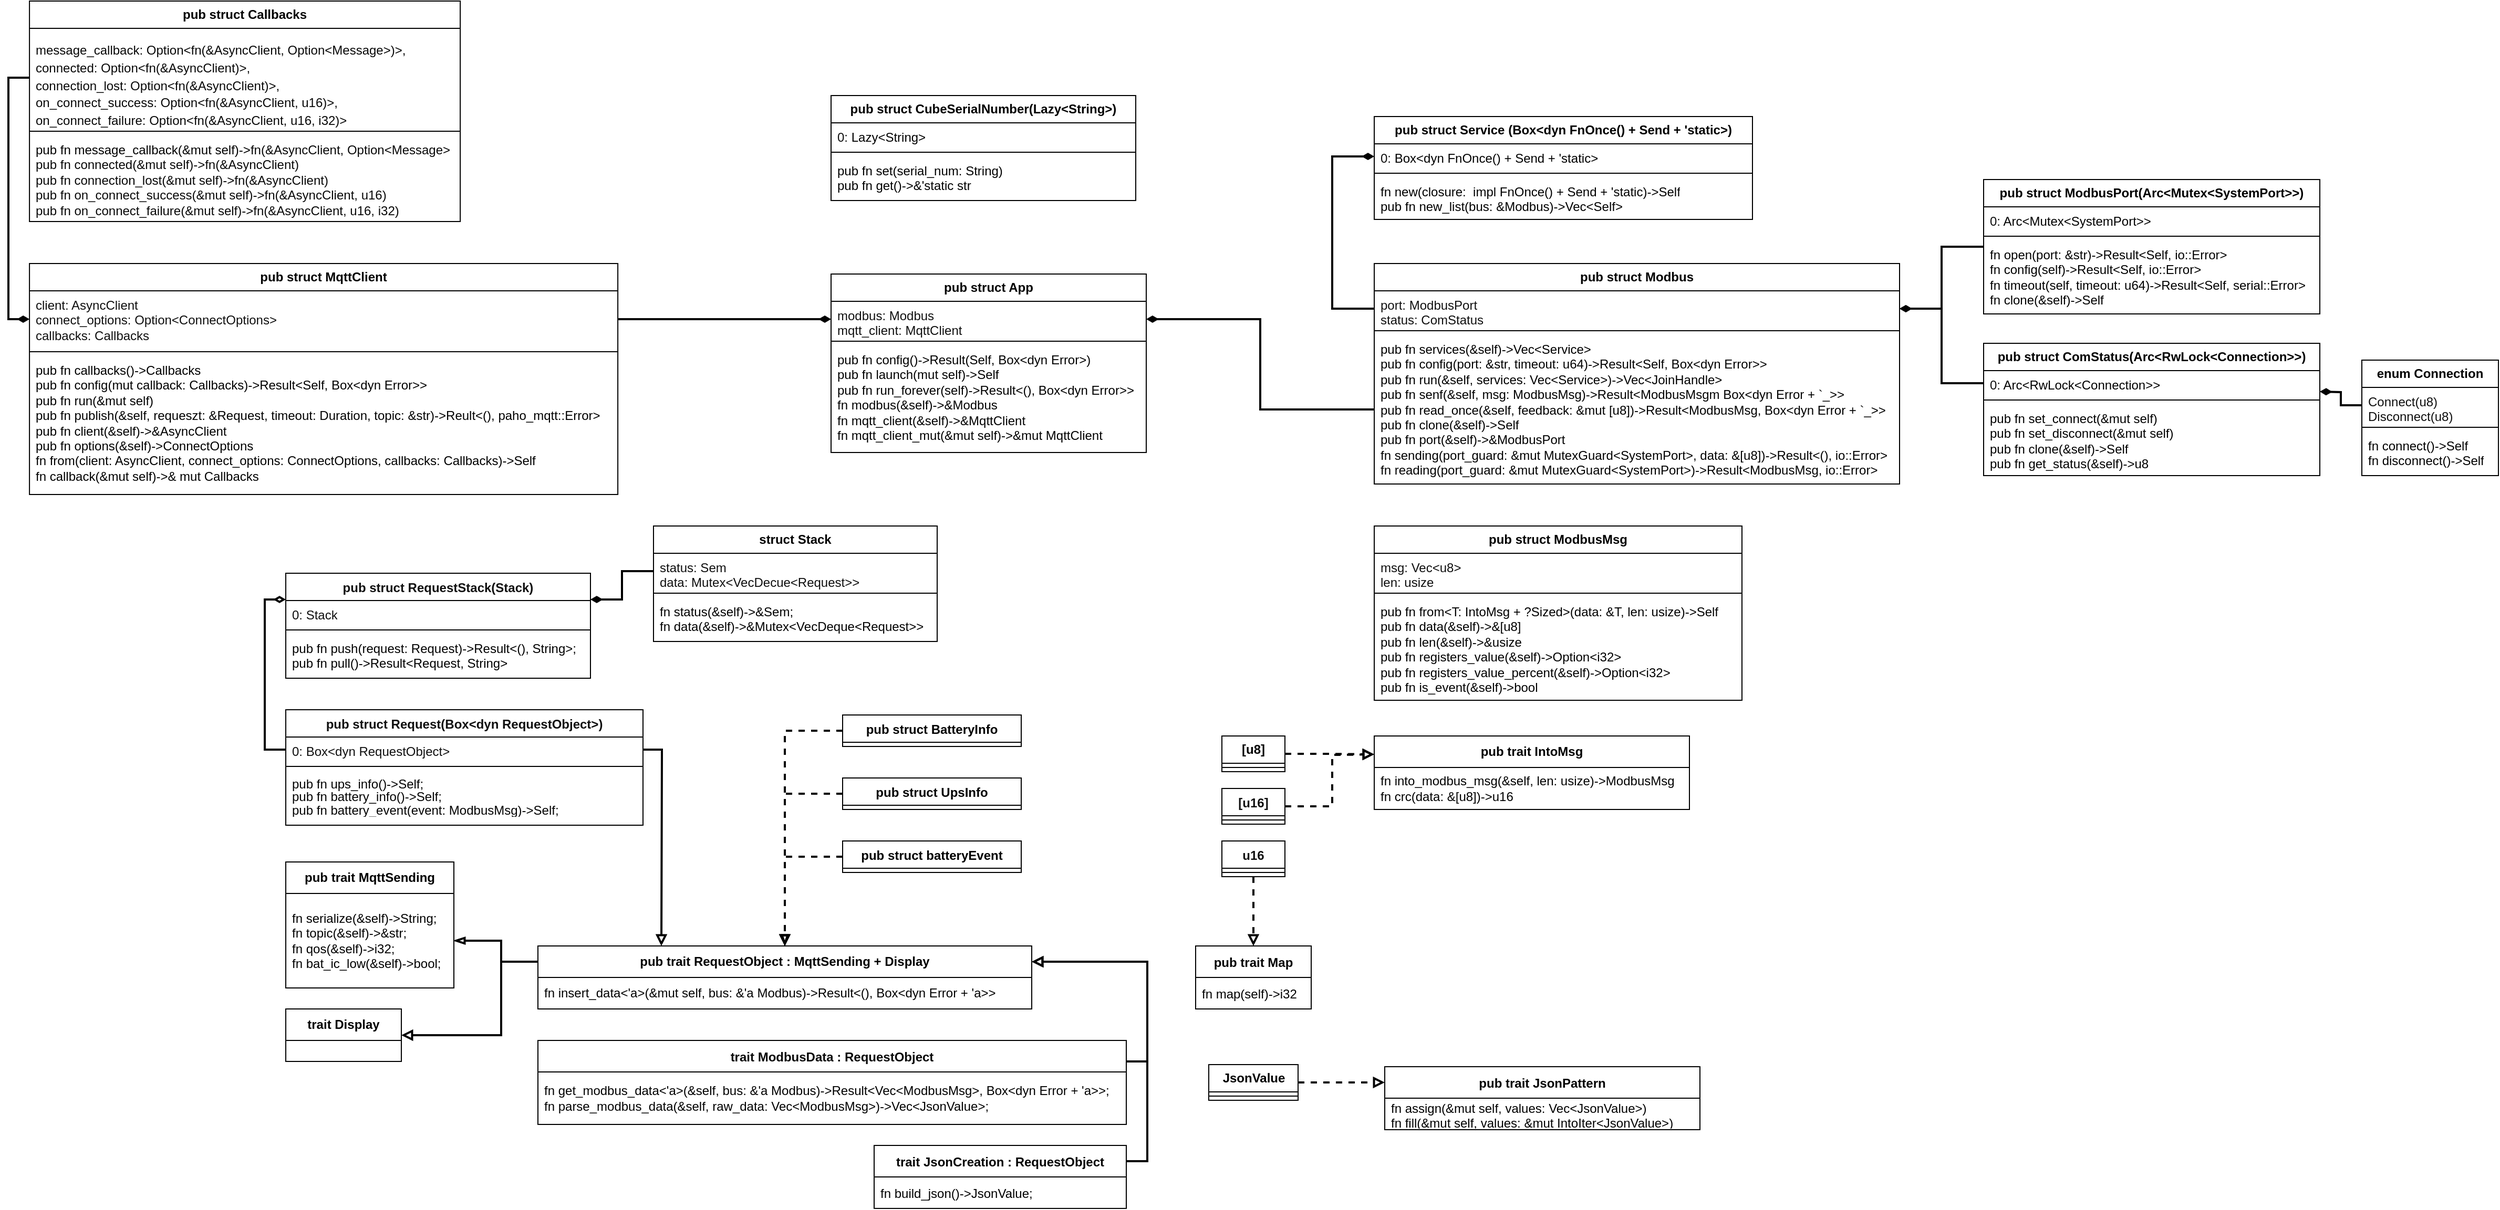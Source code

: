 <mxfile version="21.0.6" type="github">
  <diagram id="C5RBs43oDa-KdzZeNtuy" name="Page-1">
    <mxGraphModel dx="2787" dy="3440" grid="1" gridSize="10" guides="1" tooltips="1" connect="1" arrows="1" fold="1" page="1" pageScale="1" pageWidth="827" pageHeight="1169" math="0" shadow="0">
      <root>
        <mxCell id="WIyWlLk6GJQsqaUBKTNV-0" />
        <mxCell id="WIyWlLk6GJQsqaUBKTNV-1" parent="WIyWlLk6GJQsqaUBKTNV-0" />
        <mxCell id="XfDkWS_DAa20V64On1dj-6" value="&lt;b&gt;pub trait MqttSending&lt;/b&gt;" style="swimlane;fontStyle=0;childLayout=stackLayout;horizontal=1;startSize=30;horizontalStack=0;resizeParent=1;resizeParentMax=0;resizeLast=0;collapsible=1;marginBottom=0;whiteSpace=wrap;html=1;" vertex="1" parent="WIyWlLk6GJQsqaUBKTNV-1">
          <mxGeometry x="-406" y="390" width="160" height="120" as="geometry" />
        </mxCell>
        <mxCell id="XfDkWS_DAa20V64On1dj-7" value="fn serialize(&amp;amp;self)-&amp;gt;String;&lt;br&gt;    fn topic(&amp;amp;self)-&amp;gt;&amp;amp;str;&lt;br&gt;    fn qos(&amp;amp;self)-&amp;gt;i32;&lt;br&gt;    fn bat_ic_low(&amp;amp;self)-&amp;gt;bool;" style="text;strokeColor=none;fillColor=none;align=left;verticalAlign=middle;spacingLeft=4;spacingRight=4;overflow=hidden;points=[[0,0.5],[1,0.5]];portConstraint=eastwest;rotatable=0;whiteSpace=wrap;html=1;" vertex="1" parent="XfDkWS_DAa20V64On1dj-6">
          <mxGeometry y="30" width="160" height="90" as="geometry" />
        </mxCell>
        <mxCell id="XfDkWS_DAa20V64On1dj-18" style="edgeStyle=orthogonalEdgeStyle;rounded=0;orthogonalLoop=1;jettySize=auto;html=1;exitX=1;exitY=0.5;exitDx=0;exitDy=0;entryX=0;entryY=0.25;entryDx=0;entryDy=0;endArrow=none;endFill=0;startArrow=block;startFill=0;strokeWidth=2;" edge="1" parent="WIyWlLk6GJQsqaUBKTNV-1" source="XfDkWS_DAa20V64On1dj-10" target="XfDkWS_DAa20V64On1dj-12">
          <mxGeometry relative="1" as="geometry">
            <Array as="points">
              <mxPoint x="-201" y="555" />
              <mxPoint x="-201" y="485" />
            </Array>
          </mxGeometry>
        </mxCell>
        <mxCell id="XfDkWS_DAa20V64On1dj-10" value="&lt;b&gt;trait Display&lt;/b&gt;" style="swimlane;fontStyle=0;childLayout=stackLayout;horizontal=1;startSize=30;horizontalStack=0;resizeParent=1;resizeParentMax=0;resizeLast=0;collapsible=1;marginBottom=0;whiteSpace=wrap;html=1;" vertex="1" parent="WIyWlLk6GJQsqaUBKTNV-1">
          <mxGeometry x="-406" y="530" width="110" height="50" as="geometry" />
        </mxCell>
        <mxCell id="XfDkWS_DAa20V64On1dj-24" style="edgeStyle=orthogonalEdgeStyle;rounded=0;orthogonalLoop=1;jettySize=auto;html=1;exitX=1;exitY=0.25;exitDx=0;exitDy=0;entryX=1;entryY=0.25;entryDx=0;entryDy=0;startArrow=block;startFill=0;endArrow=none;endFill=0;strokeWidth=2;" edge="1" parent="WIyWlLk6GJQsqaUBKTNV-1" source="XfDkWS_DAa20V64On1dj-12" target="XfDkWS_DAa20V64On1dj-19">
          <mxGeometry relative="1" as="geometry" />
        </mxCell>
        <mxCell id="XfDkWS_DAa20V64On1dj-32" style="edgeStyle=orthogonalEdgeStyle;rounded=0;orthogonalLoop=1;jettySize=auto;html=1;exitX=1;exitY=0.25;exitDx=0;exitDy=0;entryX=1;entryY=0.25;entryDx=0;entryDy=0;startArrow=block;startFill=0;endArrow=none;endFill=0;strokeWidth=2;" edge="1" parent="WIyWlLk6GJQsqaUBKTNV-1" source="XfDkWS_DAa20V64On1dj-12" target="XfDkWS_DAa20V64On1dj-28">
          <mxGeometry relative="1" as="geometry" />
        </mxCell>
        <mxCell id="XfDkWS_DAa20V64On1dj-12" value="&lt;b&gt;pub trait RequestObject : MqttSending + Display&lt;/b&gt;" style="swimlane;fontStyle=0;childLayout=stackLayout;horizontal=1;startSize=30;horizontalStack=0;resizeParent=1;resizeParentMax=0;resizeLast=0;collapsible=1;marginBottom=0;whiteSpace=wrap;html=1;" vertex="1" parent="WIyWlLk6GJQsqaUBKTNV-1">
          <mxGeometry x="-166" y="470" width="470" height="60" as="geometry" />
        </mxCell>
        <mxCell id="XfDkWS_DAa20V64On1dj-13" value="fn insert_data&amp;lt;&#39;a&amp;gt;(&amp;amp;mut self, bus: &amp;amp;&#39;a Modbus)-&amp;gt;Result&amp;lt;(), Box&amp;lt;dyn Error + &#39;a&amp;gt;&amp;gt;" style="text;strokeColor=none;fillColor=none;align=left;verticalAlign=middle;spacingLeft=4;spacingRight=4;overflow=hidden;points=[[0,0.5],[1,0.5]];portConstraint=eastwest;rotatable=0;whiteSpace=wrap;html=1;" vertex="1" parent="XfDkWS_DAa20V64On1dj-12">
          <mxGeometry y="30" width="470" height="30" as="geometry" />
        </mxCell>
        <mxCell id="XfDkWS_DAa20V64On1dj-17" style="edgeStyle=orthogonalEdgeStyle;rounded=0;orthogonalLoop=1;jettySize=auto;html=1;entryX=0;entryY=0.25;entryDx=0;entryDy=0;endArrow=none;endFill=0;startArrow=blockThin;startFill=0;strokeWidth=2;" edge="1" parent="WIyWlLk6GJQsqaUBKTNV-1" source="XfDkWS_DAa20V64On1dj-7" target="XfDkWS_DAa20V64On1dj-12">
          <mxGeometry relative="1" as="geometry">
            <Array as="points">
              <mxPoint x="-201" y="465" />
              <mxPoint x="-201" y="485" />
            </Array>
          </mxGeometry>
        </mxCell>
        <mxCell id="XfDkWS_DAa20V64On1dj-19" value="&lt;div style=&quot;font-family: &amp;quot;Droid Sans Mono&amp;quot;, &amp;quot;monospace&amp;quot;, monospace; font-weight: normal; font-size: 16px; line-height: 22px;&quot;&gt;&lt;div style=&quot;font-size: 12px;&quot;&gt;&lt;p&gt;&lt;font face=&quot;Helvetica&quot;&gt;&lt;b&gt;&lt;font style=&quot;font-size: 12px;&quot; color=&quot;#080808&quot;&gt;trait ModbusData : RequestObject&lt;/font&gt;&lt;/b&gt;&lt;/font&gt;&lt;/p&gt;&lt;/div&gt;&lt;/div&gt;" style="swimlane;fontStyle=0;childLayout=stackLayout;horizontal=1;startSize=30;horizontalStack=0;resizeParent=1;resizeParentMax=0;resizeLast=0;collapsible=1;marginBottom=0;whiteSpace=wrap;html=1;" vertex="1" parent="WIyWlLk6GJQsqaUBKTNV-1">
          <mxGeometry x="-166" y="560" width="560" height="80" as="geometry" />
        </mxCell>
        <mxCell id="XfDkWS_DAa20V64On1dj-20" value="&lt;div&gt;&lt;font style=&quot;font-size: 12px;&quot; face=&quot;Helvetica&quot; color=&quot;#000000&quot;&gt;fn get_modbus_data&amp;lt;&#39;a&amp;gt;(&amp;amp;self, bus: &amp;amp;&#39;a Modbus)-&amp;gt;Result&amp;lt;Vec&amp;lt;ModbusMsg&amp;gt;, Box&amp;lt;dyn Error + &#39;a&amp;gt;&amp;gt;;&lt;/font&gt;&lt;/div&gt;&lt;div&gt;    &lt;font style=&quot;font-size: 12px;&quot; face=&quot;Helvetica&quot; color=&quot;#000000&quot;&gt;fn parse_modbus_data(&amp;amp;self, raw_data: Vec&amp;lt;ModbusMsg&amp;gt;)-&amp;gt;Vec&amp;lt;JsonValue&amp;gt;;&lt;/font&gt;&lt;/div&gt;" style="text;strokeColor=none;fillColor=none;align=left;verticalAlign=middle;spacingLeft=4;spacingRight=4;overflow=hidden;points=[[0,0.5],[1,0.5]];portConstraint=eastwest;rotatable=0;whiteSpace=wrap;html=1;" vertex="1" parent="XfDkWS_DAa20V64On1dj-19">
          <mxGeometry y="30" width="560" height="50" as="geometry" />
        </mxCell>
        <mxCell id="XfDkWS_DAa20V64On1dj-28" value="&lt;div style=&quot;font-family: &amp;quot;Droid Sans Mono&amp;quot;, &amp;quot;monospace&amp;quot;, monospace; font-weight: normal; font-size: 16px; line-height: 22px;&quot;&gt;&lt;div&gt;&lt;font style=&quot;font-size: 12px;&quot; face=&quot;Helvetica&quot; color=&quot;#030303&quot;&gt;&lt;b&gt;trait JsonCreation : RequestObject&lt;/b&gt;&lt;/font&gt;&lt;/div&gt;&lt;/div&gt;" style="swimlane;fontStyle=0;childLayout=stackLayout;horizontal=1;startSize=30;horizontalStack=0;resizeParent=1;resizeParentMax=0;resizeLast=0;collapsible=1;marginBottom=0;whiteSpace=wrap;html=1;" vertex="1" parent="WIyWlLk6GJQsqaUBKTNV-1">
          <mxGeometry x="154" y="660" width="240" height="60" as="geometry" />
        </mxCell>
        <mxCell id="XfDkWS_DAa20V64On1dj-29" value="&lt;div style=&quot;color: rgb(212, 212, 212); font-family: &amp;quot;Droid Sans Mono&amp;quot;, &amp;quot;monospace&amp;quot;, monospace; font-weight: normal; font-size: 16px; line-height: 22px;&quot;&gt;&lt;div style=&quot;font-size: 12px;&quot;&gt;&lt;font style=&quot;font-size: 12px;&quot; face=&quot;Helvetica&quot; color=&quot;#000000&quot;&gt;fn build_json()-&amp;gt;JsonValue;&lt;/font&gt;&lt;/div&gt;&lt;/div&gt;" style="text;strokeColor=none;fillColor=none;align=left;verticalAlign=middle;spacingLeft=4;spacingRight=4;overflow=hidden;points=[[0,0.5],[1,0.5]];portConstraint=eastwest;rotatable=0;whiteSpace=wrap;html=1;" vertex="1" parent="XfDkWS_DAa20V64On1dj-28">
          <mxGeometry y="30" width="240" height="30" as="geometry" />
        </mxCell>
        <mxCell id="XfDkWS_DAa20V64On1dj-55" style="edgeStyle=orthogonalEdgeStyle;rounded=0;orthogonalLoop=1;jettySize=auto;html=1;exitX=0;exitY=0.5;exitDx=0;exitDy=0;entryX=0.5;entryY=0;entryDx=0;entryDy=0;dashed=1;strokeWidth=2;endArrow=block;endFill=0;" edge="1" parent="WIyWlLk6GJQsqaUBKTNV-1" source="XfDkWS_DAa20V64On1dj-68" target="XfDkWS_DAa20V64On1dj-12">
          <mxGeometry relative="1" as="geometry">
            <mxPoint x="144" y="350" as="sourcePoint" />
          </mxGeometry>
        </mxCell>
        <mxCell id="XfDkWS_DAa20V64On1dj-56" style="edgeStyle=orthogonalEdgeStyle;rounded=0;orthogonalLoop=1;jettySize=auto;html=1;endArrow=blockThin;endFill=0;dashed=1;strokeWidth=2;exitX=0;exitY=0.5;exitDx=0;exitDy=0;" edge="1" parent="WIyWlLk6GJQsqaUBKTNV-1" source="XfDkWS_DAa20V64On1dj-64" target="XfDkWS_DAa20V64On1dj-12">
          <mxGeometry relative="1" as="geometry">
            <mxPoint x="144" y="220.0" as="sourcePoint" />
          </mxGeometry>
        </mxCell>
        <mxCell id="XfDkWS_DAa20V64On1dj-57" style="edgeStyle=orthogonalEdgeStyle;rounded=0;orthogonalLoop=1;jettySize=auto;html=1;exitX=0;exitY=0.5;exitDx=0;exitDy=0;dashed=1;strokeWidth=2;endArrow=block;endFill=0;" edge="1" parent="WIyWlLk6GJQsqaUBKTNV-1" source="XfDkWS_DAa20V64On1dj-60" target="XfDkWS_DAa20V64On1dj-12">
          <mxGeometry relative="1" as="geometry">
            <mxPoint x="144" y="95.0" as="sourcePoint" />
          </mxGeometry>
        </mxCell>
        <mxCell id="XfDkWS_DAa20V64On1dj-59" value="&lt;b&gt;pub struct BatteryInfo&lt;/b&gt;" style="swimlane;fontStyle=1;align=center;verticalAlign=top;childLayout=stackLayout;horizontal=1;startSize=26;horizontalStack=0;resizeParent=1;resizeParentMax=0;resizeLast=0;collapsible=1;marginBottom=0;whiteSpace=wrap;html=1;" vertex="1" collapsed="1" parent="WIyWlLk6GJQsqaUBKTNV-1">
          <mxGeometry x="124" y="250" width="170" height="30" as="geometry">
            <mxRectangle x="100" y="120" width="370" height="200" as="alternateBounds" />
          </mxGeometry>
        </mxCell>
        <mxCell id="XfDkWS_DAa20V64On1dj-60" value="&lt;div&gt;json: JsonValue&lt;/div&gt;&lt;div&gt;modbus_requests: Vec&amp;lt;ModbusMsg&amp;gt;&lt;/div&gt;&lt;div&gt;publish_topic: &amp;amp;&#39;static str&lt;/div&gt;qos: i32" style="text;strokeColor=none;fillColor=none;align=left;verticalAlign=top;spacingLeft=4;spacingRight=4;overflow=hidden;rotatable=0;points=[[0,0.5],[1,0.5]];portConstraint=eastwest;whiteSpace=wrap;html=1;" vertex="1" parent="XfDkWS_DAa20V64On1dj-59">
          <mxGeometry y="26" width="370" height="64" as="geometry" />
        </mxCell>
        <mxCell id="XfDkWS_DAa20V64On1dj-61" value="" style="line;strokeWidth=1;fillColor=none;align=left;verticalAlign=middle;spacingTop=-1;spacingLeft=3;spacingRight=3;rotatable=0;labelPosition=right;points=[];portConstraint=eastwest;strokeColor=inherit;" vertex="1" parent="XfDkWS_DAa20V64On1dj-59">
          <mxGeometry y="90" width="370" height="8" as="geometry" />
        </mxCell>
        <mxCell id="XfDkWS_DAa20V64On1dj-62" value="&lt;div&gt;pub fn new()-&amp;gt;Self;&lt;/div&gt;&lt;div&gt;fn json(&amp;amp;self)-&amp;gt;&amp;amp;JsonValue;&lt;/div&gt;&lt;div&gt;fn json_mut(&amp;amp;self)-&amp;gt;&amp;amp;mut JsonValue;&lt;/div&gt;&lt;div&gt;fn requests_list(&amp;amp;self)-&amp;gt;&amp;amp;Vec&amp;lt;ModbusMsg&amp;gt;&lt;/div&gt;&lt;div&gt;fn build_request_list()-&amp;gt;Vec&amp;lt;ModbusMsg&amp;gt;;&lt;/div&gt;&lt;div&gt;fn decode(msg: ModbusMsg, i: usize)-&amp;gt;Option&amp;lt;JsonValue&amp;gt;&lt;br&gt;&lt;/div&gt;" style="text;strokeColor=none;fillColor=none;align=left;verticalAlign=top;spacingLeft=4;spacingRight=4;overflow=hidden;rotatable=0;points=[[0,0.5],[1,0.5]];portConstraint=eastwest;whiteSpace=wrap;html=1;" vertex="1" parent="XfDkWS_DAa20V64On1dj-59">
          <mxGeometry y="98" width="370" height="102" as="geometry" />
        </mxCell>
        <mxCell id="XfDkWS_DAa20V64On1dj-63" value="&lt;b&gt;pub struct UpsInfo&lt;/b&gt;" style="swimlane;fontStyle=1;align=center;verticalAlign=top;childLayout=stackLayout;horizontal=1;startSize=26;horizontalStack=0;resizeParent=1;resizeParentMax=0;resizeLast=0;collapsible=1;marginBottom=0;whiteSpace=wrap;html=1;" vertex="1" collapsed="1" parent="WIyWlLk6GJQsqaUBKTNV-1">
          <mxGeometry x="124" y="310" width="170" height="30" as="geometry">
            <mxRectangle x="350" y="-190" width="370" height="250" as="alternateBounds" />
          </mxGeometry>
        </mxCell>
        <mxCell id="XfDkWS_DAa20V64On1dj-64" value="&lt;div&gt;json: JsonValue&lt;/div&gt;&lt;div&gt;modbus_requests: Vec&amp;lt;ModbusMsg&amp;gt;&lt;/div&gt;&lt;div&gt;ups_serial_number: String&lt;/div&gt;&lt;div&gt;publish_topic: &amp;amp;&#39;static str&lt;/div&gt;qos: i32" style="text;strokeColor=none;fillColor=none;align=left;verticalAlign=top;spacingLeft=4;spacingRight=4;overflow=hidden;rotatable=0;points=[[0,0.5],[1,0.5]];portConstraint=eastwest;whiteSpace=wrap;html=1;" vertex="1" parent="XfDkWS_DAa20V64On1dj-63">
          <mxGeometry y="26" width="370" height="84" as="geometry" />
        </mxCell>
        <mxCell id="XfDkWS_DAa20V64On1dj-65" value="" style="line;strokeWidth=1;fillColor=none;align=left;verticalAlign=middle;spacingTop=-1;spacingLeft=3;spacingRight=3;rotatable=0;labelPosition=right;points=[];portConstraint=eastwest;strokeColor=inherit;" vertex="1" parent="XfDkWS_DAa20V64On1dj-63">
          <mxGeometry y="110" width="370" height="8" as="geometry" />
        </mxCell>
        <mxCell id="XfDkWS_DAa20V64On1dj-66" value="&lt;div&gt;pub fn new()-&amp;gt;Self;&lt;/div&gt;&lt;div&gt;fn json(&amp;amp;self)-&amp;gt;&amp;amp;JsonValue;&lt;/div&gt;&lt;div&gt;fn json_mut(&amp;amp;self)-&amp;gt;&amp;amp;mut JsonValue;&lt;/div&gt;&lt;div&gt;fn requests_list(&amp;amp;self)-&amp;gt;&amp;amp;Vec&amp;lt;ModbusMsg&amp;gt;&lt;/div&gt;&lt;div&gt;fn build_request_list()-&amp;gt;Vec&amp;lt;ModbusMsg&amp;gt;;&lt;/div&gt;&lt;div&gt;fn ups_serial_number(&amp;amp;self)-&amp;gt;&amp;amp;str;&lt;br&gt;&lt;/div&gt;&lt;div&gt;fn get_module_name(&amp;amp;self, msg: &amp;amp;ModbusMsg)-&amp;gt;Option&amp;lt;String&amp;gt;;&lt;/div&gt;&lt;div&gt;fn get_fw_version(&amp;amp;self, msg: &amp;amp;ModbusMsg)-&amp;gt;Option&amp;lt;String&amp;gt;;&lt;br&gt;&lt;/div&gt;" style="text;strokeColor=none;fillColor=none;align=left;verticalAlign=top;spacingLeft=4;spacingRight=4;overflow=hidden;rotatable=0;points=[[0,0.5],[1,0.5]];portConstraint=eastwest;whiteSpace=wrap;html=1;" vertex="1" parent="XfDkWS_DAa20V64On1dj-63">
          <mxGeometry y="118" width="370" height="132" as="geometry" />
        </mxCell>
        <mxCell id="XfDkWS_DAa20V64On1dj-67" value="pub struct batteryEvent" style="swimlane;fontStyle=1;align=center;verticalAlign=top;childLayout=stackLayout;horizontal=1;startSize=26;horizontalStack=0;resizeParent=1;resizeParentMax=0;resizeLast=0;collapsible=1;marginBottom=0;whiteSpace=wrap;html=1;" vertex="1" collapsed="1" parent="WIyWlLk6GJQsqaUBKTNV-1">
          <mxGeometry x="124" y="370" width="170" height="30" as="geometry">
            <mxRectangle x="350" y="90" width="370" height="230" as="alternateBounds" />
          </mxGeometry>
        </mxCell>
        <mxCell id="XfDkWS_DAa20V64On1dj-68" value="&lt;div&gt;json: JsonValue&lt;div&gt;msg: ModbusMsg&lt;/div&gt;&lt;div&gt;event_time: String&lt;/div&gt;&lt;div&gt;publish_topic: &amp;amp;&#39;static str&lt;/div&gt;qos: i32&lt;/div&gt;" style="text;strokeColor=none;fillColor=none;align=left;verticalAlign=top;spacingLeft=4;spacingRight=4;overflow=hidden;rotatable=0;points=[[0,0.5],[1,0.5]];portConstraint=eastwest;whiteSpace=wrap;html=1;" vertex="1" parent="XfDkWS_DAa20V64On1dj-67">
          <mxGeometry y="26" width="370" height="84" as="geometry" />
        </mxCell>
        <mxCell id="XfDkWS_DAa20V64On1dj-69" value="" style="line;strokeWidth=1;fillColor=none;align=left;verticalAlign=middle;spacingTop=-1;spacingLeft=3;spacingRight=3;rotatable=0;labelPosition=right;points=[];portConstraint=eastwest;strokeColor=inherit;" vertex="1" parent="XfDkWS_DAa20V64On1dj-67">
          <mxGeometry y="110" width="370" height="8" as="geometry" />
        </mxCell>
        <mxCell id="XfDkWS_DAa20V64On1dj-70" value="&lt;div&gt;pub fn new()-&amp;gt;Self;&lt;/div&gt;&lt;div&gt;fn json(&amp;amp;self)-&amp;gt;&amp;amp;JsonValue;&lt;/div&gt;&lt;div&gt;fn json_mut(&amp;amp;self)-&amp;gt;&amp;amp;mut JsonValue;&lt;/div&gt;&lt;div&gt;fn msg(&amp;amp;self)-&amp;gt;&amp;amp;ModbusMsg;&lt;/div&gt;&lt;div&gt;fn event_code(&amp;amp;self)-&amp;gt;Option&amp;lt;u16&amp;gt;;&lt;/div&gt;&lt;div&gt;fn event_time(&amp;amp;self)-&amp;gt;&amp;amp;str;&lt;/div&gt;&lt;div&gt;fn decode(&amp;amp;self, event: &amp;amp;ModbusMsg)-&amp;gt;Result&amp;lt;i32, String&amp;gt;&lt;br&gt;&lt;/div&gt;" style="text;strokeColor=none;fillColor=none;align=left;verticalAlign=top;spacingLeft=4;spacingRight=4;overflow=hidden;rotatable=0;points=[[0,0.5],[1,0.5]];portConstraint=eastwest;whiteSpace=wrap;html=1;" vertex="1" parent="XfDkWS_DAa20V64On1dj-67">
          <mxGeometry y="118" width="370" height="112" as="geometry" />
        </mxCell>
        <mxCell id="XfDkWS_DAa20V64On1dj-80" style="edgeStyle=orthogonalEdgeStyle;rounded=0;orthogonalLoop=1;jettySize=auto;html=1;exitX=1;exitY=0.5;exitDx=0;exitDy=0;entryX=0;entryY=0.5;entryDx=0;entryDy=0;strokeColor=none;endArrow=diamondThin;endFill=0;strokeWidth=2;" edge="1" parent="WIyWlLk6GJQsqaUBKTNV-1" source="XfDkWS_DAa20V64On1dj-71" target="XfDkWS_DAa20V64On1dj-75">
          <mxGeometry relative="1" as="geometry" />
        </mxCell>
        <mxCell id="XfDkWS_DAa20V64On1dj-81" style="edgeStyle=orthogonalEdgeStyle;rounded=0;orthogonalLoop=1;jettySize=auto;html=1;exitX=0;exitY=0.5;exitDx=0;exitDy=0;entryX=0;entryY=0.25;entryDx=0;entryDy=0;endArrow=diamondThin;endFill=0;strokeWidth=2;" edge="1" parent="WIyWlLk6GJQsqaUBKTNV-1" source="XfDkWS_DAa20V64On1dj-72" target="XfDkWS_DAa20V64On1dj-75">
          <mxGeometry relative="1" as="geometry" />
        </mxCell>
        <mxCell id="XfDkWS_DAa20V64On1dj-71" value="&lt;div style=&quot;color: rgb(212, 212, 212); font-family: &amp;quot;Droid Sans Mono&amp;quot;, &amp;quot;monospace&amp;quot;, monospace; font-weight: normal; font-size: 15px; line-height: 22px;&quot;&gt;&lt;div style=&quot;font-size: 12px;&quot;&gt;&lt;b&gt;&lt;font style=&quot;font-size: 12px;&quot; face=&quot;Helvetica&quot; color=&quot;#0f0f0f&quot;&gt;pub struct Request(Box&amp;lt;dyn RequestObject&amp;gt;)&lt;/font&gt;&lt;/b&gt;&lt;/div&gt;&lt;/div&gt;" style="swimlane;fontStyle=1;align=center;verticalAlign=middle;childLayout=stackLayout;horizontal=1;startSize=26;horizontalStack=0;resizeParent=1;resizeParentMax=0;resizeLast=0;collapsible=1;marginBottom=0;whiteSpace=wrap;html=1;" vertex="1" parent="WIyWlLk6GJQsqaUBKTNV-1">
          <mxGeometry x="-406" y="245" width="340" height="110" as="geometry">
            <mxRectangle x="-430" y="120" width="170" height="30" as="alternateBounds" />
          </mxGeometry>
        </mxCell>
        <mxCell id="XfDkWS_DAa20V64On1dj-72" value="&lt;span&gt;&lt;font style=&quot;font-size: 12px;&quot; face=&quot;Helvetica&quot; color=&quot;#0f0f0f&quot;&gt;0: Box&amp;lt;dyn RequestObject&amp;gt;&lt;/font&gt;&lt;/span&gt;" style="text;strokeColor=none;fillColor=none;align=left;verticalAlign=top;spacingLeft=4;spacingRight=4;overflow=hidden;rotatable=0;points=[[0,0.5],[1,0.5]];portConstraint=eastwest;whiteSpace=wrap;html=1;fontStyle=0" vertex="1" parent="XfDkWS_DAa20V64On1dj-71">
          <mxGeometry y="26" width="340" height="24" as="geometry" />
        </mxCell>
        <mxCell id="XfDkWS_DAa20V64On1dj-73" value="" style="line;strokeWidth=1;fillColor=none;align=left;verticalAlign=middle;spacingTop=-1;spacingLeft=3;spacingRight=3;rotatable=0;labelPosition=right;points=[];portConstraint=eastwest;strokeColor=inherit;" vertex="1" parent="XfDkWS_DAa20V64On1dj-71">
          <mxGeometry y="50" width="340" height="8" as="geometry" />
        </mxCell>
        <mxCell id="XfDkWS_DAa20V64On1dj-74" value="&lt;div style=&quot;color: rgb(212, 212, 212); font-weight: normal; line-height: 103%;&quot;&gt;&lt;div style=&quot;line-height: 103%;&quot;&gt;&lt;font color=&quot;#030303&quot;&gt;pub fn ups_info()-&amp;gt;Self;&lt;/font&gt;&lt;/div&gt;&lt;div style=&quot;line-height: 103%;&quot;&gt;    &lt;font color=&quot;#030303&quot;&gt;pub fn battery_info()-&amp;gt;Self;&lt;/font&gt;&lt;/div&gt;&lt;div style=&quot;line-height: 103%;&quot;&gt;    &lt;font color=&quot;#030303&quot;&gt;pub fn battery_event(event: ModbusMsg)-&amp;gt;Self;&lt;/font&gt;&lt;/div&gt;&lt;/div&gt;" style="text;strokeColor=none;fillColor=none;align=left;verticalAlign=top;spacingLeft=4;spacingRight=4;overflow=hidden;rotatable=0;points=[[0,0.5],[1,0.5]];portConstraint=eastwest;whiteSpace=wrap;html=1;" vertex="1" parent="XfDkWS_DAa20V64On1dj-71">
          <mxGeometry y="58" width="340" height="52" as="geometry" />
        </mxCell>
        <mxCell id="XfDkWS_DAa20V64On1dj-75" value="&lt;div style=&quot;color: rgb(212, 212, 212); font-family: &amp;quot;Droid Sans Mono&amp;quot;, &amp;quot;monospace&amp;quot;, monospace; font-weight: normal; font-size: 15px; line-height: 22px;&quot;&gt;&lt;div style=&quot;font-size: 12px;&quot;&gt;&lt;b&gt;&lt;font style=&quot;font-size: 12px;&quot; face=&quot;Helvetica&quot; color=&quot;#0f0f0f&quot;&gt;pub struct RequestStack(Stack)&lt;br&gt;&lt;/font&gt;&lt;/b&gt;&lt;/div&gt;&lt;/div&gt;" style="swimlane;fontStyle=1;align=center;verticalAlign=middle;childLayout=stackLayout;horizontal=1;startSize=26;horizontalStack=0;resizeParent=1;resizeParentMax=0;resizeLast=0;collapsible=1;marginBottom=0;whiteSpace=wrap;html=1;" vertex="1" parent="WIyWlLk6GJQsqaUBKTNV-1">
          <mxGeometry x="-406" y="115" width="290" height="100" as="geometry">
            <mxRectangle x="-430" y="-10" width="230" height="30" as="alternateBounds" />
          </mxGeometry>
        </mxCell>
        <mxCell id="XfDkWS_DAa20V64On1dj-76" value="&lt;span&gt;&lt;font style=&quot;font-size: 12px;&quot; face=&quot;Helvetica&quot; color=&quot;#0f0f0f&quot;&gt;0: Stack&lt;/font&gt;&lt;/span&gt;" style="text;strokeColor=none;fillColor=none;align=left;verticalAlign=top;spacingLeft=4;spacingRight=4;overflow=hidden;rotatable=0;points=[[0,0.5],[1,0.5]];portConstraint=eastwest;whiteSpace=wrap;html=1;fontStyle=0" vertex="1" parent="XfDkWS_DAa20V64On1dj-75">
          <mxGeometry y="26" width="290" height="24" as="geometry" />
        </mxCell>
        <mxCell id="XfDkWS_DAa20V64On1dj-77" value="" style="line;strokeWidth=1;fillColor=none;align=left;verticalAlign=middle;spacingTop=-1;spacingLeft=3;spacingRight=3;rotatable=0;labelPosition=right;points=[];portConstraint=eastwest;strokeColor=inherit;" vertex="1" parent="XfDkWS_DAa20V64On1dj-75">
          <mxGeometry y="50" width="290" height="8" as="geometry" />
        </mxCell>
        <mxCell id="XfDkWS_DAa20V64On1dj-78" value="&lt;div&gt;pub fn push(request: Request)-&amp;gt;Result&amp;lt;(), String&amp;gt;;&lt;/div&gt;&lt;div&gt;pub fn pull()-&amp;gt;Result&amp;lt;Request, String&amp;gt;&lt;br&gt;&lt;/div&gt;" style="text;strokeColor=none;fillColor=none;align=left;verticalAlign=top;spacingLeft=4;spacingRight=4;overflow=hidden;rotatable=0;points=[[0,0.5],[1,0.5]];portConstraint=eastwest;whiteSpace=wrap;html=1;" vertex="1" parent="XfDkWS_DAa20V64On1dj-75">
          <mxGeometry y="58" width="290" height="42" as="geometry" />
        </mxCell>
        <mxCell id="XfDkWS_DAa20V64On1dj-82" style="edgeStyle=orthogonalEdgeStyle;rounded=0;orthogonalLoop=1;jettySize=auto;html=1;exitX=1;exitY=0.5;exitDx=0;exitDy=0;entryX=0.25;entryY=0;entryDx=0;entryDy=0;endArrow=block;endFill=0;strokeWidth=2;" edge="1" parent="WIyWlLk6GJQsqaUBKTNV-1" source="XfDkWS_DAa20V64On1dj-72" target="XfDkWS_DAa20V64On1dj-12">
          <mxGeometry relative="1" as="geometry">
            <Array as="points">
              <mxPoint x="-48" y="283" />
              <mxPoint x="-48" y="288" />
              <mxPoint x="-48" y="288" />
            </Array>
          </mxGeometry>
        </mxCell>
        <mxCell id="XfDkWS_DAa20V64On1dj-89" value="struct Stack" style="swimlane;fontStyle=1;align=center;verticalAlign=middle;childLayout=stackLayout;horizontal=1;startSize=26;horizontalStack=0;resizeParent=1;resizeParentMax=0;resizeLast=0;collapsible=1;marginBottom=0;whiteSpace=wrap;html=1;" vertex="1" parent="WIyWlLk6GJQsqaUBKTNV-1">
          <mxGeometry x="-56" y="70" width="270" height="110" as="geometry">
            <mxRectangle x="-70" y="10" width="170" height="30" as="alternateBounds" />
          </mxGeometry>
        </mxCell>
        <mxCell id="XfDkWS_DAa20V64On1dj-90" value="&lt;div&gt;&lt;font color=&quot;#0f0f0f&quot;&gt;status: Sem&lt;/font&gt;&lt;/div&gt;&lt;div&gt;&lt;font color=&quot;#0f0f0f&quot;&gt;data: Mutex&amp;lt;VecDecue&amp;lt;Request&amp;gt;&amp;gt;&lt;br&gt;&lt;/font&gt;&lt;/div&gt;" style="text;strokeColor=none;fillColor=none;align=left;verticalAlign=top;spacingLeft=4;spacingRight=4;overflow=hidden;rotatable=0;points=[[0,0.5],[1,0.5]];portConstraint=eastwest;whiteSpace=wrap;html=1;fontStyle=0" vertex="1" parent="XfDkWS_DAa20V64On1dj-89">
          <mxGeometry y="26" width="270" height="34" as="geometry" />
        </mxCell>
        <mxCell id="XfDkWS_DAa20V64On1dj-91" value="" style="line;strokeWidth=1;fillColor=none;align=left;verticalAlign=middle;spacingTop=-1;spacingLeft=3;spacingRight=3;rotatable=0;labelPosition=right;points=[];portConstraint=eastwest;strokeColor=inherit;" vertex="1" parent="XfDkWS_DAa20V64On1dj-89">
          <mxGeometry y="60" width="270" height="8" as="geometry" />
        </mxCell>
        <mxCell id="XfDkWS_DAa20V64On1dj-92" value="&lt;div&gt;fn status(&amp;amp;self)-&amp;gt;&amp;amp;Sem;&lt;/div&gt;&lt;div&gt;fn data(&amp;amp;self)-&amp;gt;&amp;amp;Mutex&amp;lt;VecDeque&amp;lt;Request&amp;gt;&amp;gt;&lt;br&gt;&lt;/div&gt;" style="text;strokeColor=none;fillColor=none;align=left;verticalAlign=top;spacingLeft=4;spacingRight=4;overflow=hidden;rotatable=0;points=[[0,0.5],[1,0.5]];portConstraint=eastwest;whiteSpace=wrap;html=1;" vertex="1" parent="XfDkWS_DAa20V64On1dj-89">
          <mxGeometry y="68" width="270" height="42" as="geometry" />
        </mxCell>
        <mxCell id="XfDkWS_DAa20V64On1dj-93" style="edgeStyle=orthogonalEdgeStyle;rounded=0;orthogonalLoop=1;jettySize=auto;html=1;exitX=0;exitY=0.5;exitDx=0;exitDy=0;entryX=1;entryY=0.25;entryDx=0;entryDy=0;strokeWidth=2;endArrow=diamondThin;endFill=1;" edge="1" parent="WIyWlLk6GJQsqaUBKTNV-1" source="XfDkWS_DAa20V64On1dj-90" target="XfDkWS_DAa20V64On1dj-75">
          <mxGeometry relative="1" as="geometry">
            <mxPoint x="-56.0" y="158" as="sourcePoint" />
          </mxGeometry>
        </mxCell>
        <mxCell id="XfDkWS_DAa20V64On1dj-94" value="&lt;div style=&quot;font-family: &amp;quot;Droid Sans Mono&amp;quot;, &amp;quot;monospace&amp;quot;, monospace; font-weight: normal; line-height: 22px;&quot;&gt;&lt;div&gt;&lt;font style=&quot;font-size: 12px;&quot; face=&quot;Helvetica&quot; color=&quot;#030303&quot;&gt;&lt;b&gt;pub trait Map&lt;br&gt;&lt;/b&gt;&lt;/font&gt;&lt;/div&gt;&lt;/div&gt;" style="swimlane;fontStyle=0;childLayout=stackLayout;horizontal=1;startSize=30;horizontalStack=0;resizeParent=1;resizeParentMax=0;resizeLast=0;collapsible=1;marginBottom=0;whiteSpace=wrap;html=1;" vertex="1" parent="WIyWlLk6GJQsqaUBKTNV-1">
          <mxGeometry x="460" y="470" width="110" height="60" as="geometry" />
        </mxCell>
        <mxCell id="XfDkWS_DAa20V64On1dj-95" value="&lt;div style=&quot;color: rgb(212, 212, 212); font-family: &amp;quot;Droid Sans Mono&amp;quot;, &amp;quot;monospace&amp;quot;, monospace; font-weight: normal; font-size: 16px; line-height: 22px;&quot;&gt;&lt;div style=&quot;font-size: 12px;&quot;&gt;&lt;font face=&quot;Helvetica&quot; color=&quot;#000000&quot;&gt;fn map(self)-&amp;gt;i32&lt;br&gt;&lt;/font&gt;&lt;/div&gt;&lt;/div&gt;" style="text;strokeColor=none;fillColor=none;align=left;verticalAlign=middle;spacingLeft=4;spacingRight=4;overflow=hidden;points=[[0,0.5],[1,0.5]];portConstraint=eastwest;rotatable=0;whiteSpace=wrap;html=1;" vertex="1" parent="XfDkWS_DAa20V64On1dj-94">
          <mxGeometry y="30" width="110" height="30" as="geometry" />
        </mxCell>
        <mxCell id="XfDkWS_DAa20V64On1dj-100" style="edgeStyle=orthogonalEdgeStyle;rounded=0;orthogonalLoop=1;jettySize=auto;html=1;entryX=0.5;entryY=0;entryDx=0;entryDy=0;endArrow=block;endFill=0;dashed=1;strokeWidth=2;" edge="1" parent="WIyWlLk6GJQsqaUBKTNV-1" source="XfDkWS_DAa20V64On1dj-96" target="XfDkWS_DAa20V64On1dj-94">
          <mxGeometry relative="1" as="geometry" />
        </mxCell>
        <mxCell id="XfDkWS_DAa20V64On1dj-96" value="&lt;div style=&quot;color: rgb(212, 212, 212); font-family: &amp;quot;Droid Sans Mono&amp;quot;, &amp;quot;monospace&amp;quot;, monospace; font-weight: normal; font-size: 15px; line-height: 22px;&quot;&gt;&lt;div style=&quot;font-size: 12px;&quot;&gt;&lt;b&gt;&lt;font style=&quot;font-size: 12px;&quot; face=&quot;Helvetica&quot; color=&quot;#0f0f0f&quot;&gt;u16&lt;br&gt;&lt;/font&gt;&lt;/b&gt;&lt;/div&gt;&lt;/div&gt;" style="swimlane;fontStyle=1;align=center;verticalAlign=middle;childLayout=stackLayout;horizontal=1;startSize=26;horizontalStack=0;resizeParent=1;resizeParentMax=0;resizeLast=0;collapsible=1;marginBottom=0;whiteSpace=wrap;html=1;" vertex="1" parent="WIyWlLk6GJQsqaUBKTNV-1">
          <mxGeometry x="485" y="370" width="60" height="34" as="geometry">
            <mxRectangle x="-430" y="-10" width="230" height="30" as="alternateBounds" />
          </mxGeometry>
        </mxCell>
        <mxCell id="XfDkWS_DAa20V64On1dj-98" value="" style="line;strokeWidth=1;fillColor=none;align=left;verticalAlign=middle;spacingTop=-1;spacingLeft=3;spacingRight=3;rotatable=0;labelPosition=right;points=[];portConstraint=eastwest;strokeColor=inherit;" vertex="1" parent="XfDkWS_DAa20V64On1dj-96">
          <mxGeometry y="26" width="60" height="8" as="geometry" />
        </mxCell>
        <mxCell id="XfDkWS_DAa20V64On1dj-101" value="pub struct ModbusMsg" style="swimlane;fontStyle=1;align=center;verticalAlign=middle;childLayout=stackLayout;horizontal=1;startSize=26;horizontalStack=0;resizeParent=1;resizeParentMax=0;resizeLast=0;collapsible=1;marginBottom=0;whiteSpace=wrap;html=1;" vertex="1" parent="WIyWlLk6GJQsqaUBKTNV-1">
          <mxGeometry x="630" y="70" width="350" height="166" as="geometry">
            <mxRectangle x="-70" y="10" width="170" height="30" as="alternateBounds" />
          </mxGeometry>
        </mxCell>
        <mxCell id="XfDkWS_DAa20V64On1dj-102" value="&lt;div&gt;&lt;font color=&quot;#0f0f0f&quot;&gt;msg: Vec&amp;lt;u8&amp;gt;&lt;/font&gt;&lt;/div&gt;&lt;div&gt;&lt;font color=&quot;#0f0f0f&quot;&gt;len: usize&lt;br&gt;&lt;/font&gt;&lt;/div&gt;" style="text;strokeColor=none;fillColor=none;align=left;verticalAlign=top;spacingLeft=4;spacingRight=4;overflow=hidden;rotatable=0;points=[[0,0.5],[1,0.5]];portConstraint=eastwest;whiteSpace=wrap;html=1;fontStyle=0" vertex="1" parent="XfDkWS_DAa20V64On1dj-101">
          <mxGeometry y="26" width="350" height="34" as="geometry" />
        </mxCell>
        <mxCell id="XfDkWS_DAa20V64On1dj-103" value="" style="line;strokeWidth=1;fillColor=none;align=left;verticalAlign=middle;spacingTop=-1;spacingLeft=3;spacingRight=3;rotatable=0;labelPosition=right;points=[];portConstraint=eastwest;strokeColor=inherit;" vertex="1" parent="XfDkWS_DAa20V64On1dj-101">
          <mxGeometry y="60" width="350" height="8" as="geometry" />
        </mxCell>
        <mxCell id="XfDkWS_DAa20V64On1dj-104" value="&lt;div&gt;pub fn from&amp;lt;T: IntoMsg + ?Sized&amp;gt;(data: &amp;amp;T, len: usize)-&amp;gt;Self&lt;br&gt;&lt;/div&gt;&lt;div&gt;pub fn data(&amp;amp;self)-&amp;gt;&amp;amp;[u8]&lt;/div&gt;&lt;div&gt;pub fn len(&amp;amp;self)-&amp;gt;&amp;amp;usize&lt;/div&gt;&lt;div&gt;pub fn registers_value(&amp;amp;self)-&amp;gt;Option&amp;lt;i32&amp;gt;&lt;/div&gt;&lt;div&gt;pub fn registers_value_percent(&amp;amp;self)-&amp;gt;Option&amp;lt;i32&amp;gt;&lt;/div&gt;&lt;div&gt;pub fn is_event(&amp;amp;self)-&amp;gt;bool&lt;br&gt;&lt;/div&gt;&lt;div&gt;&lt;br&gt;&lt;/div&gt;" style="text;strokeColor=none;fillColor=none;align=left;verticalAlign=top;spacingLeft=4;spacingRight=4;overflow=hidden;rotatable=0;points=[[0,0.5],[1,0.5]];portConstraint=eastwest;whiteSpace=wrap;html=1;" vertex="1" parent="XfDkWS_DAa20V64On1dj-101">
          <mxGeometry y="68" width="350" height="98" as="geometry" />
        </mxCell>
        <mxCell id="XfDkWS_DAa20V64On1dj-105" value="&lt;b&gt;pub trait IntoMsg&lt;br&gt;&lt;/b&gt;" style="swimlane;fontStyle=0;childLayout=stackLayout;horizontal=1;startSize=30;horizontalStack=0;resizeParent=1;resizeParentMax=0;resizeLast=0;collapsible=1;marginBottom=0;whiteSpace=wrap;html=1;" vertex="1" parent="WIyWlLk6GJQsqaUBKTNV-1">
          <mxGeometry x="630" y="270" width="300" height="70" as="geometry" />
        </mxCell>
        <mxCell id="XfDkWS_DAa20V64On1dj-106" value="&lt;div&gt;fn into_modbus_msg(&amp;amp;self, len: usize)-&amp;gt;ModbusMsg&lt;/div&gt;&lt;div&gt;fn crc(data: &amp;amp;[u8])-&amp;gt;u16&lt;br&gt;&lt;/div&gt;" style="text;strokeColor=none;fillColor=none;align=left;verticalAlign=middle;spacingLeft=4;spacingRight=4;overflow=hidden;points=[[0,0.5],[1,0.5]];portConstraint=eastwest;rotatable=0;whiteSpace=wrap;html=1;" vertex="1" parent="XfDkWS_DAa20V64On1dj-105">
          <mxGeometry y="30" width="300" height="40" as="geometry" />
        </mxCell>
        <mxCell id="XfDkWS_DAa20V64On1dj-112" style="edgeStyle=orthogonalEdgeStyle;rounded=0;orthogonalLoop=1;jettySize=auto;html=1;exitX=1;exitY=0.5;exitDx=0;exitDy=0;entryX=0;entryY=0.25;entryDx=0;entryDy=0;dashed=1;strokeWidth=2;endArrow=block;endFill=0;" edge="1" parent="WIyWlLk6GJQsqaUBKTNV-1" source="XfDkWS_DAa20V64On1dj-107" target="XfDkWS_DAa20V64On1dj-105">
          <mxGeometry relative="1" as="geometry">
            <mxPoint x="590" y="300" as="targetPoint" />
            <Array as="points">
              <mxPoint x="590" y="337" />
              <mxPoint x="590" y="288" />
              <mxPoint x="600" y="288" />
            </Array>
          </mxGeometry>
        </mxCell>
        <mxCell id="XfDkWS_DAa20V64On1dj-107" value="&lt;div style=&quot;color: rgb(212, 212, 212); font-family: &amp;quot;Droid Sans Mono&amp;quot;, &amp;quot;monospace&amp;quot;, monospace; font-weight: normal; font-size: 15px; line-height: 22px;&quot;&gt;&lt;div style=&quot;font-size: 12px;&quot;&gt;&lt;b&gt;&lt;font style=&quot;font-size: 12px;&quot; face=&quot;Helvetica&quot; color=&quot;#0f0f0f&quot;&gt;[u16]&lt;br&gt;&lt;/font&gt;&lt;/b&gt;&lt;/div&gt;&lt;/div&gt;" style="swimlane;fontStyle=1;align=center;verticalAlign=middle;childLayout=stackLayout;horizontal=1;startSize=26;horizontalStack=0;resizeParent=1;resizeParentMax=0;resizeLast=0;collapsible=1;marginBottom=0;whiteSpace=wrap;html=1;" vertex="1" parent="WIyWlLk6GJQsqaUBKTNV-1">
          <mxGeometry x="485" y="320" width="60" height="34" as="geometry">
            <mxRectangle x="-430" y="-10" width="230" height="30" as="alternateBounds" />
          </mxGeometry>
        </mxCell>
        <mxCell id="XfDkWS_DAa20V64On1dj-108" value="" style="line;strokeWidth=1;fillColor=none;align=left;verticalAlign=middle;spacingTop=-1;spacingLeft=3;spacingRight=3;rotatable=0;labelPosition=right;points=[];portConstraint=eastwest;strokeColor=inherit;" vertex="1" parent="XfDkWS_DAa20V64On1dj-107">
          <mxGeometry y="26" width="60" height="8" as="geometry" />
        </mxCell>
        <mxCell id="XfDkWS_DAa20V64On1dj-111" style="edgeStyle=orthogonalEdgeStyle;rounded=0;orthogonalLoop=1;jettySize=auto;html=1;exitX=1;exitY=0.5;exitDx=0;exitDy=0;entryX=0;entryY=0.25;entryDx=0;entryDy=0;dashed=1;strokeWidth=2;endArrow=block;endFill=0;" edge="1" parent="WIyWlLk6GJQsqaUBKTNV-1" source="XfDkWS_DAa20V64On1dj-109" target="XfDkWS_DAa20V64On1dj-105">
          <mxGeometry relative="1" as="geometry" />
        </mxCell>
        <mxCell id="XfDkWS_DAa20V64On1dj-109" value="[u8]" style="swimlane;fontStyle=1;align=center;verticalAlign=middle;childLayout=stackLayout;horizontal=1;startSize=26;horizontalStack=0;resizeParent=1;resizeParentMax=0;resizeLast=0;collapsible=1;marginBottom=0;whiteSpace=wrap;html=1;" vertex="1" parent="WIyWlLk6GJQsqaUBKTNV-1">
          <mxGeometry x="485" y="270" width="60" height="34" as="geometry">
            <mxRectangle x="-430" y="-10" width="230" height="30" as="alternateBounds" />
          </mxGeometry>
        </mxCell>
        <mxCell id="XfDkWS_DAa20V64On1dj-110" value="" style="line;strokeWidth=1;fillColor=none;align=left;verticalAlign=middle;spacingTop=-1;spacingLeft=3;spacingRight=3;rotatable=0;labelPosition=right;points=[];portConstraint=eastwest;strokeColor=inherit;" vertex="1" parent="XfDkWS_DAa20V64On1dj-109">
          <mxGeometry y="26" width="60" height="8" as="geometry" />
        </mxCell>
        <mxCell id="XfDkWS_DAa20V64On1dj-132" style="edgeStyle=orthogonalEdgeStyle;rounded=0;orthogonalLoop=1;jettySize=auto;html=1;entryX=1;entryY=0.5;entryDx=0;entryDy=0;strokeWidth=2;endArrow=diamondThin;endFill=1;" edge="1" parent="WIyWlLk6GJQsqaUBKTNV-1" source="XfDkWS_DAa20V64On1dj-113" target="XfDkWS_DAa20V64On1dj-118">
          <mxGeometry relative="1" as="geometry" />
        </mxCell>
        <mxCell id="XfDkWS_DAa20V64On1dj-113" value="pub struct ModbusPort(Arc&amp;lt;Mutex&amp;lt;SystemPort&amp;gt;&amp;gt;)" style="swimlane;fontStyle=1;align=center;verticalAlign=middle;childLayout=stackLayout;horizontal=1;startSize=26;horizontalStack=0;resizeParent=1;resizeParentMax=0;resizeLast=0;collapsible=1;marginBottom=0;whiteSpace=wrap;html=1;" vertex="1" parent="WIyWlLk6GJQsqaUBKTNV-1">
          <mxGeometry x="1210" y="-260" width="320" height="128" as="geometry">
            <mxRectangle x="-70" y="10" width="170" height="30" as="alternateBounds" />
          </mxGeometry>
        </mxCell>
        <mxCell id="XfDkWS_DAa20V64On1dj-114" value="&lt;div&gt;&lt;font color=&quot;#0f0f0f&quot;&gt;0: &lt;/font&gt;Arc&amp;lt;Mutex&amp;lt;SystemPort&amp;gt;&amp;gt;&lt;/div&gt;" style="text;strokeColor=none;fillColor=none;align=left;verticalAlign=top;spacingLeft=4;spacingRight=4;overflow=hidden;rotatable=0;points=[[0,0.5],[1,0.5]];portConstraint=eastwest;whiteSpace=wrap;html=1;fontStyle=0" vertex="1" parent="XfDkWS_DAa20V64On1dj-113">
          <mxGeometry y="26" width="320" height="24" as="geometry" />
        </mxCell>
        <mxCell id="XfDkWS_DAa20V64On1dj-115" value="" style="line;strokeWidth=1;fillColor=none;align=left;verticalAlign=middle;spacingTop=-1;spacingLeft=3;spacingRight=3;rotatable=0;labelPosition=right;points=[];portConstraint=eastwest;strokeColor=inherit;" vertex="1" parent="XfDkWS_DAa20V64On1dj-113">
          <mxGeometry y="50" width="320" height="8" as="geometry" />
        </mxCell>
        <mxCell id="XfDkWS_DAa20V64On1dj-116" value="&lt;div&gt;fn open(port: &amp;amp;str)-&amp;gt;Result&amp;lt;Self, io::Error&amp;gt;&lt;/div&gt;&lt;div&gt;fn config(self)-&amp;gt;Result&amp;lt;Self, io::Error&amp;gt;&lt;/div&gt;&lt;div&gt;fn timeout(self, timeout: u64)-&amp;gt;Result&amp;lt;Self, serial::Error&amp;gt;&lt;/div&gt;&lt;div&gt;fn clone(&amp;amp;self)-&amp;gt;Self&lt;br&gt;&lt;/div&gt;&lt;div&gt;&lt;br&gt;&lt;/div&gt;" style="text;strokeColor=none;fillColor=none;align=left;verticalAlign=top;spacingLeft=4;spacingRight=4;overflow=hidden;rotatable=0;points=[[0,0.5],[1,0.5]];portConstraint=eastwest;whiteSpace=wrap;html=1;" vertex="1" parent="XfDkWS_DAa20V64On1dj-113">
          <mxGeometry y="58" width="320" height="70" as="geometry" />
        </mxCell>
        <mxCell id="XfDkWS_DAa20V64On1dj-117" value="pub struct Modbus" style="swimlane;fontStyle=1;align=center;verticalAlign=middle;childLayout=stackLayout;horizontal=1;startSize=26;horizontalStack=0;resizeParent=1;resizeParentMax=0;resizeLast=0;collapsible=1;marginBottom=0;whiteSpace=wrap;html=1;" vertex="1" parent="WIyWlLk6GJQsqaUBKTNV-1">
          <mxGeometry x="630" y="-180" width="500" height="210" as="geometry">
            <mxRectangle x="-70" y="10" width="170" height="30" as="alternateBounds" />
          </mxGeometry>
        </mxCell>
        <mxCell id="XfDkWS_DAa20V64On1dj-118" value="&lt;div&gt;&lt;font color=&quot;#0f0f0f&quot;&gt;port: ModbusPort&lt;/font&gt;&lt;/div&gt;&lt;div&gt;&lt;font color=&quot;#0f0f0f&quot;&gt;status: ComStatus&lt;br&gt;&lt;/font&gt;&lt;/div&gt;" style="text;strokeColor=none;fillColor=none;align=left;verticalAlign=top;spacingLeft=4;spacingRight=4;overflow=hidden;rotatable=0;points=[[0,0.5],[1,0.5]];portConstraint=eastwest;whiteSpace=wrap;html=1;fontStyle=0" vertex="1" parent="XfDkWS_DAa20V64On1dj-117">
          <mxGeometry y="26" width="500" height="34" as="geometry" />
        </mxCell>
        <mxCell id="XfDkWS_DAa20V64On1dj-119" value="" style="line;strokeWidth=1;fillColor=none;align=left;verticalAlign=middle;spacingTop=-1;spacingLeft=3;spacingRight=3;rotatable=0;labelPosition=right;points=[];portConstraint=eastwest;strokeColor=inherit;" vertex="1" parent="XfDkWS_DAa20V64On1dj-117">
          <mxGeometry y="60" width="500" height="8" as="geometry" />
        </mxCell>
        <mxCell id="XfDkWS_DAa20V64On1dj-120" value="&lt;div&gt;pub fn services(&amp;amp;self)-&amp;gt;Vec&amp;lt;Service&amp;gt;&lt;/div&gt;&lt;div&gt;pub fn config(port: &amp;amp;str, timeout: u64)-&amp;gt;Result&amp;lt;Self, Box&amp;lt;dyn Error&amp;gt;&amp;gt;&lt;/div&gt;&lt;div&gt;pub fn run(&amp;amp;self, services: Vec&amp;lt;Service&amp;gt;)-&amp;gt;Vec&amp;lt;JoinHandle&amp;gt;&lt;/div&gt;&lt;div&gt;pub fn senf(&amp;amp;self, msg: ModbusMsg)-&amp;gt;Result&amp;lt;ModbusMsgm Box&amp;lt;dyn Error + `_&amp;gt;&amp;gt;&lt;/div&gt;&lt;div&gt;pub fn read_once(&amp;amp;self, feedback: &amp;amp;mut [u8])-&amp;gt;Result&amp;lt;ModbusMsg, Box&amp;lt;dyn Error + `_&amp;gt;&amp;gt;&lt;/div&gt;&lt;div&gt;pub fn clone(&amp;amp;self)-&amp;gt;Self&lt;/div&gt;&lt;div&gt;pub fn port(&amp;amp;self)-&amp;gt;&amp;amp;ModbusPort&lt;/div&gt;&lt;div&gt;fn sending(port_guard: &amp;amp;mut MutexGuard&amp;lt;SystemPort&amp;gt;, data: &amp;amp;[u8])-&amp;gt;Result&amp;lt;(), io::Error&amp;gt;&lt;/div&gt;&lt;div&gt;fn reading(port_guard: &amp;amp;mut MutexGuard&amp;lt;SystemPort&amp;gt;)-&amp;gt;Result&amp;lt;ModbusMsg, io::Error&amp;gt;&lt;/div&gt;&lt;div&gt;&lt;br&gt;&lt;/div&gt;" style="text;strokeColor=none;fillColor=none;align=left;verticalAlign=top;spacingLeft=4;spacingRight=4;overflow=hidden;rotatable=0;points=[[0,0.5],[1,0.5]];portConstraint=eastwest;whiteSpace=wrap;html=1;" vertex="1" parent="XfDkWS_DAa20V64On1dj-117">
          <mxGeometry y="68" width="500" height="142" as="geometry" />
        </mxCell>
        <mxCell id="XfDkWS_DAa20V64On1dj-121" value="pub struct ComStatus(Arc&amp;lt;RwLock&amp;lt;Connection&amp;gt;&amp;gt;)" style="swimlane;fontStyle=1;align=center;verticalAlign=middle;childLayout=stackLayout;horizontal=1;startSize=26;horizontalStack=0;resizeParent=1;resizeParentMax=0;resizeLast=0;collapsible=1;marginBottom=0;whiteSpace=wrap;html=1;" vertex="1" parent="WIyWlLk6GJQsqaUBKTNV-1">
          <mxGeometry x="1210" y="-104" width="320" height="126" as="geometry">
            <mxRectangle x="-70" y="10" width="170" height="30" as="alternateBounds" />
          </mxGeometry>
        </mxCell>
        <mxCell id="XfDkWS_DAa20V64On1dj-122" value="&lt;div&gt;&lt;font color=&quot;#0f0f0f&quot;&gt;0: &lt;/font&gt;Arc&amp;lt;RwLock&amp;lt;Connection&amp;gt;&amp;gt;&lt;/div&gt;" style="text;strokeColor=none;fillColor=none;align=left;verticalAlign=top;spacingLeft=4;spacingRight=4;overflow=hidden;rotatable=0;points=[[0,0.5],[1,0.5]];portConstraint=eastwest;whiteSpace=wrap;html=1;fontStyle=0" vertex="1" parent="XfDkWS_DAa20V64On1dj-121">
          <mxGeometry y="26" width="320" height="24" as="geometry" />
        </mxCell>
        <mxCell id="XfDkWS_DAa20V64On1dj-123" value="" style="line;strokeWidth=1;fillColor=none;align=left;verticalAlign=middle;spacingTop=-1;spacingLeft=3;spacingRight=3;rotatable=0;labelPosition=right;points=[];portConstraint=eastwest;strokeColor=inherit;" vertex="1" parent="XfDkWS_DAa20V64On1dj-121">
          <mxGeometry y="50" width="320" height="8" as="geometry" />
        </mxCell>
        <mxCell id="XfDkWS_DAa20V64On1dj-124" value="&lt;div&gt;pub fn set_connect(&amp;amp;mut self)&lt;/div&gt;&lt;div&gt;pub fn set_disconnect(&amp;amp;mut self)&lt;/div&gt;&lt;div&gt;pub fn clone(&amp;amp;self)-&amp;gt;Self&lt;/div&gt;&lt;div&gt;pub fn get_status(&amp;amp;self)-&amp;gt;u8&lt;br&gt;&lt;/div&gt;&lt;div&gt;&lt;br&gt;&lt;/div&gt;" style="text;strokeColor=none;fillColor=none;align=left;verticalAlign=top;spacingLeft=4;spacingRight=4;overflow=hidden;rotatable=0;points=[[0,0.5],[1,0.5]];portConstraint=eastwest;whiteSpace=wrap;html=1;" vertex="1" parent="XfDkWS_DAa20V64On1dj-121">
          <mxGeometry y="58" width="320" height="68" as="geometry" />
        </mxCell>
        <mxCell id="XfDkWS_DAa20V64On1dj-125" value="enum Connection" style="swimlane;fontStyle=1;align=center;verticalAlign=middle;childLayout=stackLayout;horizontal=1;startSize=26;horizontalStack=0;resizeParent=1;resizeParentMax=0;resizeLast=0;collapsible=1;marginBottom=0;whiteSpace=wrap;html=1;" vertex="1" parent="WIyWlLk6GJQsqaUBKTNV-1">
          <mxGeometry x="1570" y="-88" width="130" height="110" as="geometry">
            <mxRectangle x="-70" y="10" width="170" height="30" as="alternateBounds" />
          </mxGeometry>
        </mxCell>
        <mxCell id="XfDkWS_DAa20V64On1dj-126" value="&lt;div&gt;&lt;font color=&quot;#0f0f0f&quot;&gt;Connect(u8)&lt;/font&gt;&lt;/div&gt;&lt;div&gt;&lt;font color=&quot;#0f0f0f&quot;&gt;Disconnect(u8)&lt;br&gt;&lt;/font&gt;&lt;/div&gt;" style="text;strokeColor=none;fillColor=none;align=left;verticalAlign=top;spacingLeft=4;spacingRight=4;overflow=hidden;rotatable=0;points=[[0,0.5],[1,0.5]];portConstraint=eastwest;whiteSpace=wrap;html=1;fontStyle=0" vertex="1" parent="XfDkWS_DAa20V64On1dj-125">
          <mxGeometry y="26" width="130" height="34" as="geometry" />
        </mxCell>
        <mxCell id="XfDkWS_DAa20V64On1dj-127" value="" style="line;strokeWidth=1;fillColor=none;align=left;verticalAlign=middle;spacingTop=-1;spacingLeft=3;spacingRight=3;rotatable=0;labelPosition=right;points=[];portConstraint=eastwest;strokeColor=inherit;" vertex="1" parent="XfDkWS_DAa20V64On1dj-125">
          <mxGeometry y="60" width="130" height="8" as="geometry" />
        </mxCell>
        <mxCell id="XfDkWS_DAa20V64On1dj-128" value="&lt;div&gt;fn connect()-&amp;gt;Self&lt;/div&gt;&lt;div&gt;fn disconnect()-&amp;gt;Self&lt;br&gt;&lt;/div&gt;" style="text;strokeColor=none;fillColor=none;align=left;verticalAlign=top;spacingLeft=4;spacingRight=4;overflow=hidden;rotatable=0;points=[[0,0.5],[1,0.5]];portConstraint=eastwest;whiteSpace=wrap;html=1;" vertex="1" parent="XfDkWS_DAa20V64On1dj-125">
          <mxGeometry y="68" width="130" height="42" as="geometry" />
        </mxCell>
        <mxCell id="XfDkWS_DAa20V64On1dj-130" style="edgeStyle=orthogonalEdgeStyle;rounded=0;orthogonalLoop=1;jettySize=auto;html=1;exitX=0;exitY=0.5;exitDx=0;exitDy=0;endArrow=diamondThin;endFill=1;strokeWidth=2;" edge="1" parent="WIyWlLk6GJQsqaUBKTNV-1" source="XfDkWS_DAa20V64On1dj-126">
          <mxGeometry relative="1" as="geometry">
            <mxPoint x="1530" y="-58" as="targetPoint" />
          </mxGeometry>
        </mxCell>
        <mxCell id="XfDkWS_DAa20V64On1dj-131" style="edgeStyle=orthogonalEdgeStyle;rounded=0;orthogonalLoop=1;jettySize=auto;html=1;exitX=0;exitY=0.5;exitDx=0;exitDy=0;entryX=1;entryY=0.5;entryDx=0;entryDy=0;strokeWidth=2;endArrow=diamondThin;endFill=1;" edge="1" parent="WIyWlLk6GJQsqaUBKTNV-1" source="XfDkWS_DAa20V64On1dj-122" target="XfDkWS_DAa20V64On1dj-118">
          <mxGeometry relative="1" as="geometry" />
        </mxCell>
        <mxCell id="XfDkWS_DAa20V64On1dj-135" value="pub struct Service (Box&amp;lt;dyn FnOnce() + Send + &#39;static&amp;gt;)" style="swimlane;fontStyle=1;align=center;verticalAlign=middle;childLayout=stackLayout;horizontal=1;startSize=26;horizontalStack=0;resizeParent=1;resizeParentMax=0;resizeLast=0;collapsible=1;marginBottom=0;whiteSpace=wrap;html=1;" vertex="1" parent="WIyWlLk6GJQsqaUBKTNV-1">
          <mxGeometry x="630" y="-320" width="360" height="98" as="geometry">
            <mxRectangle x="-70" y="10" width="170" height="30" as="alternateBounds" />
          </mxGeometry>
        </mxCell>
        <mxCell id="XfDkWS_DAa20V64On1dj-136" value="&lt;div&gt;&lt;font color=&quot;#0f0f0f&quot;&gt;0: &lt;/font&gt;Box&amp;lt;dyn FnOnce() + Send + &#39;static&amp;gt;&lt;/div&gt;" style="text;strokeColor=none;fillColor=none;align=left;verticalAlign=top;spacingLeft=4;spacingRight=4;overflow=hidden;rotatable=0;points=[[0,0.5],[1,0.5]];portConstraint=eastwest;whiteSpace=wrap;html=1;fontStyle=0" vertex="1" parent="XfDkWS_DAa20V64On1dj-135">
          <mxGeometry y="26" width="360" height="24" as="geometry" />
        </mxCell>
        <mxCell id="XfDkWS_DAa20V64On1dj-137" value="" style="line;strokeWidth=1;fillColor=none;align=left;verticalAlign=middle;spacingTop=-1;spacingLeft=3;spacingRight=3;rotatable=0;labelPosition=right;points=[];portConstraint=eastwest;strokeColor=inherit;" vertex="1" parent="XfDkWS_DAa20V64On1dj-135">
          <mxGeometry y="50" width="360" height="8" as="geometry" />
        </mxCell>
        <mxCell id="XfDkWS_DAa20V64On1dj-138" value="&lt;div&gt;fn new(closure:&amp;nbsp; impl FnOnce() + Send + &#39;static)-&amp;gt;Self&lt;/div&gt;&lt;div&gt;pub fn new_list(bus: &amp;amp;Modbus)-&amp;gt;Vec&amp;lt;Self&amp;gt;&lt;br&gt;&lt;/div&gt;" style="text;strokeColor=none;fillColor=none;align=left;verticalAlign=top;spacingLeft=4;spacingRight=4;overflow=hidden;rotatable=0;points=[[0,0.5],[1,0.5]];portConstraint=eastwest;whiteSpace=wrap;html=1;" vertex="1" parent="XfDkWS_DAa20V64On1dj-135">
          <mxGeometry y="58" width="360" height="40" as="geometry" />
        </mxCell>
        <mxCell id="XfDkWS_DAa20V64On1dj-139" style="edgeStyle=orthogonalEdgeStyle;rounded=0;orthogonalLoop=1;jettySize=auto;html=1;exitX=0;exitY=0.5;exitDx=0;exitDy=0;entryX=0;entryY=0.5;entryDx=0;entryDy=0;strokeWidth=2;endArrow=diamondThin;endFill=1;" edge="1" parent="WIyWlLk6GJQsqaUBKTNV-1" source="XfDkWS_DAa20V64On1dj-118" target="XfDkWS_DAa20V64On1dj-136">
          <mxGeometry relative="1" as="geometry">
            <Array as="points">
              <mxPoint x="590" y="-137" />
              <mxPoint x="590" y="-282" />
            </Array>
          </mxGeometry>
        </mxCell>
        <mxCell id="XfDkWS_DAa20V64On1dj-140" value="pub struct MqttClient" style="swimlane;fontStyle=1;align=center;verticalAlign=middle;childLayout=stackLayout;horizontal=1;startSize=26;horizontalStack=0;resizeParent=1;resizeParentMax=0;resizeLast=0;collapsible=1;marginBottom=0;whiteSpace=wrap;html=1;" vertex="1" parent="WIyWlLk6GJQsqaUBKTNV-1">
          <mxGeometry x="-649.95" y="-180" width="560" height="220" as="geometry">
            <mxRectangle x="-70" y="10" width="170" height="30" as="alternateBounds" />
          </mxGeometry>
        </mxCell>
        <mxCell id="XfDkWS_DAa20V64On1dj-141" value="&lt;div&gt;&lt;font color=&quot;#0f0f0f&quot;&gt;client: AsyncClient&lt;/font&gt;&lt;/div&gt;&lt;div&gt;&lt;font color=&quot;#0f0f0f&quot;&gt;connect_options: Option&amp;lt;ConnectOptions&amp;gt;&lt;/font&gt;&lt;/div&gt;&lt;div&gt;&lt;font color=&quot;#0f0f0f&quot;&gt;callbacks: Callbacks&lt;br&gt;&lt;/font&gt;&lt;/div&gt;" style="text;strokeColor=none;fillColor=none;align=left;verticalAlign=top;spacingLeft=4;spacingRight=4;overflow=hidden;rotatable=0;points=[[0,0.5],[1,0.5]];portConstraint=eastwest;whiteSpace=wrap;html=1;fontStyle=0" vertex="1" parent="XfDkWS_DAa20V64On1dj-140">
          <mxGeometry y="26" width="560" height="54" as="geometry" />
        </mxCell>
        <mxCell id="XfDkWS_DAa20V64On1dj-142" value="" style="line;strokeWidth=1;fillColor=none;align=left;verticalAlign=middle;spacingTop=-1;spacingLeft=3;spacingRight=3;rotatable=0;labelPosition=right;points=[];portConstraint=eastwest;strokeColor=inherit;" vertex="1" parent="XfDkWS_DAa20V64On1dj-140">
          <mxGeometry y="80" width="560" height="8" as="geometry" />
        </mxCell>
        <mxCell id="XfDkWS_DAa20V64On1dj-143" value="&lt;div&gt;pub fn callbacks()-&amp;gt;Callbacks&lt;/div&gt;&lt;div&gt;pub fn config(mut callback: Callbacks)-&amp;gt;Result&amp;lt;Self, Box&amp;lt;dyn Error&amp;gt;&amp;gt;&lt;/div&gt;&lt;div&gt;pub fn run(&amp;amp;mut self)&lt;/div&gt;&lt;div&gt;pub fn publish(&amp;amp;self, requeszt: &amp;amp;Request, timeout: Duration, topic: &amp;amp;str)-&amp;gt;Reult&amp;lt;(), paho_mqtt::Error&amp;gt;&lt;/div&gt;&lt;div&gt;pub fn client(&amp;amp;self)-&amp;gt;&amp;amp;AsyncClient&lt;/div&gt;&lt;div&gt;pub fn options(&amp;amp;self)-&amp;gt;ConnectOptions&lt;/div&gt;&lt;div&gt;fn from(client: AsyncClient, connect_options: ConnectOptions, callbacks: Callbacks)-&amp;gt;Self&lt;/div&gt;&lt;div&gt;fn callback(&amp;amp;mut self)-&amp;gt;&amp;amp; mut Callbacks&lt;br&gt;&lt;/div&gt;&lt;div&gt;&lt;br&gt;&lt;/div&gt;" style="text;strokeColor=none;fillColor=none;align=left;verticalAlign=top;spacingLeft=4;spacingRight=4;overflow=hidden;rotatable=0;points=[[0,0.5],[1,0.5]];portConstraint=eastwest;whiteSpace=wrap;html=1;" vertex="1" parent="XfDkWS_DAa20V64On1dj-140">
          <mxGeometry y="88" width="560" height="132" as="geometry" />
        </mxCell>
        <mxCell id="XfDkWS_DAa20V64On1dj-154" value="pub struct Callbacks" style="swimlane;fontStyle=1;align=center;verticalAlign=middle;childLayout=stackLayout;horizontal=1;startSize=26;horizontalStack=0;resizeParent=1;resizeParentMax=0;resizeLast=0;collapsible=1;marginBottom=0;whiteSpace=wrap;html=1;" vertex="1" parent="WIyWlLk6GJQsqaUBKTNV-1">
          <mxGeometry x="-649.95" y="-430" width="410" height="210" as="geometry">
            <mxRectangle x="-70" y="10" width="170" height="30" as="alternateBounds" />
          </mxGeometry>
        </mxCell>
        <mxCell id="XfDkWS_DAa20V64On1dj-155" value="&lt;div&gt;&lt;div style=&quot;color: rgb(212, 212, 212); font-weight: normal; line-height: 40%;&quot; align=&quot;left&quot;&gt;&lt;div style=&quot;line-height: 40%;&quot;&gt;&lt;p style=&quot;line-height: 40%;&quot;&gt;&lt;font color=&quot;#080808&quot;&gt;message_callback: Option&amp;lt;fn(&amp;amp;AsyncClient, Option&amp;lt;Message&amp;gt;)&amp;gt;,&lt;/font&gt;&lt;/p&gt;&lt;/div&gt;&lt;div style=&quot;line-height: 40%;&quot;&gt;&lt;p style=&quot;line-height: 40%;&quot;&gt;&lt;font color=&quot;#080808&quot;&gt;    connected: Option&amp;lt;fn(&amp;amp;AsyncClient)&amp;gt;,&lt;/font&gt;&lt;/p&gt;&lt;/div&gt;&lt;div style=&quot;line-height: 40%;&quot;&gt;&lt;p style=&quot;line-height: 40%;&quot;&gt;&lt;font color=&quot;#080808&quot;&gt;    connection_lost: Option&amp;lt;fn(&amp;amp;AsyncClient)&amp;gt;,&lt;/font&gt;&lt;/p&gt;&lt;/div&gt;&lt;div style=&quot;line-height: 40%;&quot;&gt;&lt;p style=&quot;line-height: 40%;&quot;&gt;&lt;font color=&quot;#080808&quot;&gt;    on_connect_success: Option&amp;lt;fn(&amp;amp;AsyncClient, u16)&amp;gt;,&lt;/font&gt;&lt;/p&gt;&lt;p style=&quot;line-height: 40%;&quot;&gt;&lt;font color=&quot;#080808&quot;&gt;on_connect_failure: Option&amp;lt;fn(&amp;amp;AsyncClient, u16, i32)&amp;gt;&lt;/font&gt;&lt;/p&gt;&lt;/div&gt;&lt;/div&gt;&lt;/div&gt;" style="text;strokeColor=none;fillColor=none;align=left;verticalAlign=top;spacingLeft=4;spacingRight=4;overflow=hidden;rotatable=0;points=[[0,0.5],[1,0.5]];portConstraint=eastwest;whiteSpace=wrap;html=1;fontStyle=0" vertex="1" parent="XfDkWS_DAa20V64On1dj-154">
          <mxGeometry y="26" width="410" height="94" as="geometry" />
        </mxCell>
        <mxCell id="XfDkWS_DAa20V64On1dj-156" value="" style="line;strokeWidth=1;fillColor=none;align=left;verticalAlign=middle;spacingTop=-1;spacingLeft=3;spacingRight=3;rotatable=0;labelPosition=right;points=[];portConstraint=eastwest;strokeColor=inherit;" vertex="1" parent="XfDkWS_DAa20V64On1dj-154">
          <mxGeometry y="120" width="410" height="8" as="geometry" />
        </mxCell>
        <mxCell id="XfDkWS_DAa20V64On1dj-157" value="&lt;div&gt;pub fn message_callback(&amp;amp;mut self)-&amp;gt;&lt;font color=&quot;#080808&quot;&gt;fn(&amp;amp;AsyncClient, Option&amp;lt;Message&amp;gt;&lt;/font&gt;&lt;/div&gt;&lt;div&gt;&lt;font color=&quot;#080808&quot;&gt;pub fn connected(&amp;amp;mut self)-&amp;gt;&lt;/font&gt;&lt;font color=&quot;#080808&quot;&gt;fn(&amp;amp;AsyncClient)&lt;/font&gt;&lt;/div&gt;&lt;div&gt;&lt;font color=&quot;#080808&quot;&gt;pub fn connection_lost(&amp;amp;mut self)-&amp;gt;&lt;/font&gt;&lt;font color=&quot;#080808&quot;&gt;fn(&amp;amp;AsyncClient)&lt;/font&gt;&lt;/div&gt;&lt;div&gt;&lt;font color=&quot;#080808&quot;&gt;pub fn on_connect_success(&amp;amp;mut self)-&amp;gt;&lt;/font&gt;&lt;font color=&quot;#080808&quot;&gt;fn(&amp;amp;AsyncClient, u16)&lt;/font&gt;&lt;/div&gt;&lt;div&gt;&lt;font color=&quot;#080808&quot;&gt;pub fn on_connect_failure(&amp;amp;mut self)-&amp;gt;&lt;/font&gt;&lt;font color=&quot;#080808&quot;&gt;fn(&amp;amp;AsyncClient, u16, i32)&lt;/font&gt;&lt;/div&gt;&lt;div&gt;&lt;br&gt;&lt;/div&gt;" style="text;strokeColor=none;fillColor=none;align=left;verticalAlign=top;spacingLeft=4;spacingRight=4;overflow=hidden;rotatable=0;points=[[0,0.5],[1,0.5]];portConstraint=eastwest;whiteSpace=wrap;html=1;" vertex="1" parent="XfDkWS_DAa20V64On1dj-154">
          <mxGeometry y="128" width="410" height="82" as="geometry" />
        </mxCell>
        <mxCell id="XfDkWS_DAa20V64On1dj-158" style="edgeStyle=orthogonalEdgeStyle;rounded=0;orthogonalLoop=1;jettySize=auto;html=1;exitX=0;exitY=0.5;exitDx=0;exitDy=0;entryX=0;entryY=0.5;entryDx=0;entryDy=0;strokeWidth=2;endArrow=diamondThin;endFill=1;" edge="1" parent="WIyWlLk6GJQsqaUBKTNV-1" source="XfDkWS_DAa20V64On1dj-155" target="XfDkWS_DAa20V64On1dj-141">
          <mxGeometry relative="1" as="geometry" />
        </mxCell>
        <mxCell id="XfDkWS_DAa20V64On1dj-159" value="&lt;div style=&quot;font-family: &amp;quot;Droid Sans Mono&amp;quot;, &amp;quot;monospace&amp;quot;, monospace; font-weight: normal; line-height: 22px;&quot;&gt;&lt;div&gt;&lt;font style=&quot;font-size: 12px;&quot; face=&quot;Helvetica&quot; color=&quot;#030303&quot;&gt;&lt;b&gt;pub trait JsonPattern&lt;br&gt;&lt;/b&gt;&lt;/font&gt;&lt;/div&gt;&lt;/div&gt;" style="swimlane;fontStyle=0;childLayout=stackLayout;horizontal=1;startSize=30;horizontalStack=0;resizeParent=1;resizeParentMax=0;resizeLast=0;collapsible=1;marginBottom=0;whiteSpace=wrap;html=1;" vertex="1" parent="WIyWlLk6GJQsqaUBKTNV-1">
          <mxGeometry x="640" y="585" width="300" height="60" as="geometry" />
        </mxCell>
        <mxCell id="XfDkWS_DAa20V64On1dj-160" value="&lt;div&gt;fn assign(&amp;amp;mut self, values: Vec&amp;lt;JsonValue&amp;gt;)&lt;/div&gt;&lt;div&gt;fn fill(&amp;amp;mut self, values: &amp;amp;mut IntoIter&amp;lt;JsonValue&amp;gt;)&lt;br&gt;&lt;/div&gt;" style="text;strokeColor=none;fillColor=none;align=left;verticalAlign=middle;spacingLeft=4;spacingRight=4;overflow=hidden;points=[[0,0.5],[1,0.5]];portConstraint=eastwest;rotatable=0;whiteSpace=wrap;html=1;" vertex="1" parent="XfDkWS_DAa20V64On1dj-159">
          <mxGeometry y="30" width="300" height="30" as="geometry" />
        </mxCell>
        <mxCell id="XfDkWS_DAa20V64On1dj-163" style="edgeStyle=orthogonalEdgeStyle;rounded=0;orthogonalLoop=1;jettySize=auto;html=1;entryX=0;entryY=0.25;entryDx=0;entryDy=0;dashed=1;strokeWidth=2;endArrow=block;endFill=0;" edge="1" parent="WIyWlLk6GJQsqaUBKTNV-1" source="XfDkWS_DAa20V64On1dj-161" target="XfDkWS_DAa20V64On1dj-159">
          <mxGeometry relative="1" as="geometry" />
        </mxCell>
        <mxCell id="XfDkWS_DAa20V64On1dj-161" value="JsonValue" style="swimlane;fontStyle=1;align=center;verticalAlign=middle;childLayout=stackLayout;horizontal=1;startSize=26;horizontalStack=0;resizeParent=1;resizeParentMax=0;resizeLast=0;collapsible=1;marginBottom=0;whiteSpace=wrap;html=1;" vertex="1" parent="WIyWlLk6GJQsqaUBKTNV-1">
          <mxGeometry x="472.5" y="583" width="85" height="34" as="geometry">
            <mxRectangle x="-430" y="-10" width="230" height="30" as="alternateBounds" />
          </mxGeometry>
        </mxCell>
        <mxCell id="XfDkWS_DAa20V64On1dj-162" value="" style="line;strokeWidth=1;fillColor=none;align=left;verticalAlign=middle;spacingTop=-1;spacingLeft=3;spacingRight=3;rotatable=0;labelPosition=right;points=[];portConstraint=eastwest;strokeColor=inherit;" vertex="1" parent="XfDkWS_DAa20V64On1dj-161">
          <mxGeometry y="26" width="85" height="8" as="geometry" />
        </mxCell>
        <mxCell id="XfDkWS_DAa20V64On1dj-164" value="pub struct App" style="swimlane;fontStyle=1;align=center;verticalAlign=middle;childLayout=stackLayout;horizontal=1;startSize=26;horizontalStack=0;resizeParent=1;resizeParentMax=0;resizeLast=0;collapsible=1;marginBottom=0;whiteSpace=wrap;html=1;" vertex="1" parent="WIyWlLk6GJQsqaUBKTNV-1">
          <mxGeometry x="113" y="-170" width="300" height="170" as="geometry">
            <mxRectangle x="-70" y="10" width="170" height="30" as="alternateBounds" />
          </mxGeometry>
        </mxCell>
        <mxCell id="XfDkWS_DAa20V64On1dj-165" value="&lt;div&gt;&lt;font color=&quot;#0f0f0f&quot;&gt;modbus: Modbus&lt;br&gt;&lt;/font&gt;&lt;/div&gt;&lt;div&gt;&lt;font color=&quot;#0f0f0f&quot;&gt;mqtt_client: MqttClient&lt;br&gt;&lt;/font&gt;&lt;/div&gt;" style="text;strokeColor=none;fillColor=none;align=left;verticalAlign=top;spacingLeft=4;spacingRight=4;overflow=hidden;rotatable=0;points=[[0,0.5],[1,0.5]];portConstraint=eastwest;whiteSpace=wrap;html=1;fontStyle=0" vertex="1" parent="XfDkWS_DAa20V64On1dj-164">
          <mxGeometry y="26" width="300" height="34" as="geometry" />
        </mxCell>
        <mxCell id="XfDkWS_DAa20V64On1dj-166" value="" style="line;strokeWidth=1;fillColor=none;align=left;verticalAlign=middle;spacingTop=-1;spacingLeft=3;spacingRight=3;rotatable=0;labelPosition=right;points=[];portConstraint=eastwest;strokeColor=inherit;" vertex="1" parent="XfDkWS_DAa20V64On1dj-164">
          <mxGeometry y="60" width="300" height="8" as="geometry" />
        </mxCell>
        <mxCell id="XfDkWS_DAa20V64On1dj-167" value="&lt;div&gt;pub fn config()-&amp;gt;Result(Self, Box&amp;lt;dyn Error&amp;gt;)&lt;/div&gt;&lt;div&gt;pub fn launch(mut self)-&amp;gt;Self&lt;/div&gt;&lt;div&gt;pub fn run_forever(self)-&amp;gt;Result&amp;lt;(), Box&amp;lt;dyn Error&amp;gt;&amp;gt;&lt;/div&gt;&lt;div&gt;fn modbus(&amp;amp;self)-&amp;gt;&amp;amp;Modbus&lt;/div&gt;&lt;div&gt;fn mqtt_client(&amp;amp;self)-&amp;gt;&amp;amp;MqttClient&lt;/div&gt;&lt;div&gt;fn mqtt_client_mut(&amp;amp;mut self)-&amp;gt;&amp;amp;mut MqttClient&lt;br&gt;&lt;/div&gt;" style="text;strokeColor=none;fillColor=none;align=left;verticalAlign=top;spacingLeft=4;spacingRight=4;overflow=hidden;rotatable=0;points=[[0,0.5],[1,0.5]];portConstraint=eastwest;whiteSpace=wrap;html=1;" vertex="1" parent="XfDkWS_DAa20V64On1dj-164">
          <mxGeometry y="68" width="300" height="102" as="geometry" />
        </mxCell>
        <mxCell id="XfDkWS_DAa20V64On1dj-168" style="edgeStyle=orthogonalEdgeStyle;rounded=0;orthogonalLoop=1;jettySize=auto;html=1;exitX=0;exitY=0.5;exitDx=0;exitDy=0;entryX=1;entryY=0.5;entryDx=0;entryDy=0;strokeWidth=2;endArrow=diamondThin;endFill=1;" edge="1" parent="WIyWlLk6GJQsqaUBKTNV-1" source="XfDkWS_DAa20V64On1dj-120" target="XfDkWS_DAa20V64On1dj-165">
          <mxGeometry relative="1" as="geometry" />
        </mxCell>
        <mxCell id="XfDkWS_DAa20V64On1dj-169" style="edgeStyle=orthogonalEdgeStyle;rounded=0;orthogonalLoop=1;jettySize=auto;html=1;exitX=1;exitY=0.5;exitDx=0;exitDy=0;entryX=0;entryY=0.5;entryDx=0;entryDy=0;strokeWidth=2;endArrow=diamondThin;endFill=1;" edge="1" parent="WIyWlLk6GJQsqaUBKTNV-1" source="XfDkWS_DAa20V64On1dj-141" target="XfDkWS_DAa20V64On1dj-165">
          <mxGeometry relative="1" as="geometry" />
        </mxCell>
        <mxCell id="XfDkWS_DAa20V64On1dj-170" value="pub struct CubeSerialNumber(Lazy&amp;lt;String&amp;gt;)" style="swimlane;fontStyle=1;align=center;verticalAlign=middle;childLayout=stackLayout;horizontal=1;startSize=26;horizontalStack=0;resizeParent=1;resizeParentMax=0;resizeLast=0;collapsible=1;marginBottom=0;whiteSpace=wrap;html=1;" vertex="1" parent="WIyWlLk6GJQsqaUBKTNV-1">
          <mxGeometry x="113" y="-340" width="290" height="100" as="geometry">
            <mxRectangle x="-70" y="10" width="170" height="30" as="alternateBounds" />
          </mxGeometry>
        </mxCell>
        <mxCell id="XfDkWS_DAa20V64On1dj-171" value="&lt;div&gt;&lt;font color=&quot;#0f0f0f&quot;&gt;0: &lt;/font&gt;Lazy&amp;lt;String&amp;gt;&lt;/div&gt;" style="text;strokeColor=none;fillColor=none;align=left;verticalAlign=top;spacingLeft=4;spacingRight=4;overflow=hidden;rotatable=0;points=[[0,0.5],[1,0.5]];portConstraint=eastwest;whiteSpace=wrap;html=1;fontStyle=0" vertex="1" parent="XfDkWS_DAa20V64On1dj-170">
          <mxGeometry y="26" width="290" height="24" as="geometry" />
        </mxCell>
        <mxCell id="XfDkWS_DAa20V64On1dj-172" value="" style="line;strokeWidth=1;fillColor=none;align=left;verticalAlign=middle;spacingTop=-1;spacingLeft=3;spacingRight=3;rotatable=0;labelPosition=right;points=[];portConstraint=eastwest;strokeColor=inherit;" vertex="1" parent="XfDkWS_DAa20V64On1dj-170">
          <mxGeometry y="50" width="290" height="8" as="geometry" />
        </mxCell>
        <mxCell id="XfDkWS_DAa20V64On1dj-173" value="&lt;div&gt;pub fn set(serial_num: String)&lt;/div&gt;&lt;div&gt;pub fn get()-&amp;gt;&amp;amp;&#39;static str&lt;br&gt;&lt;/div&gt;" style="text;strokeColor=none;fillColor=none;align=left;verticalAlign=top;spacingLeft=4;spacingRight=4;overflow=hidden;rotatable=0;points=[[0,0.5],[1,0.5]];portConstraint=eastwest;whiteSpace=wrap;html=1;" vertex="1" parent="XfDkWS_DAa20V64On1dj-170">
          <mxGeometry y="58" width="290" height="42" as="geometry" />
        </mxCell>
      </root>
    </mxGraphModel>
  </diagram>
</mxfile>
